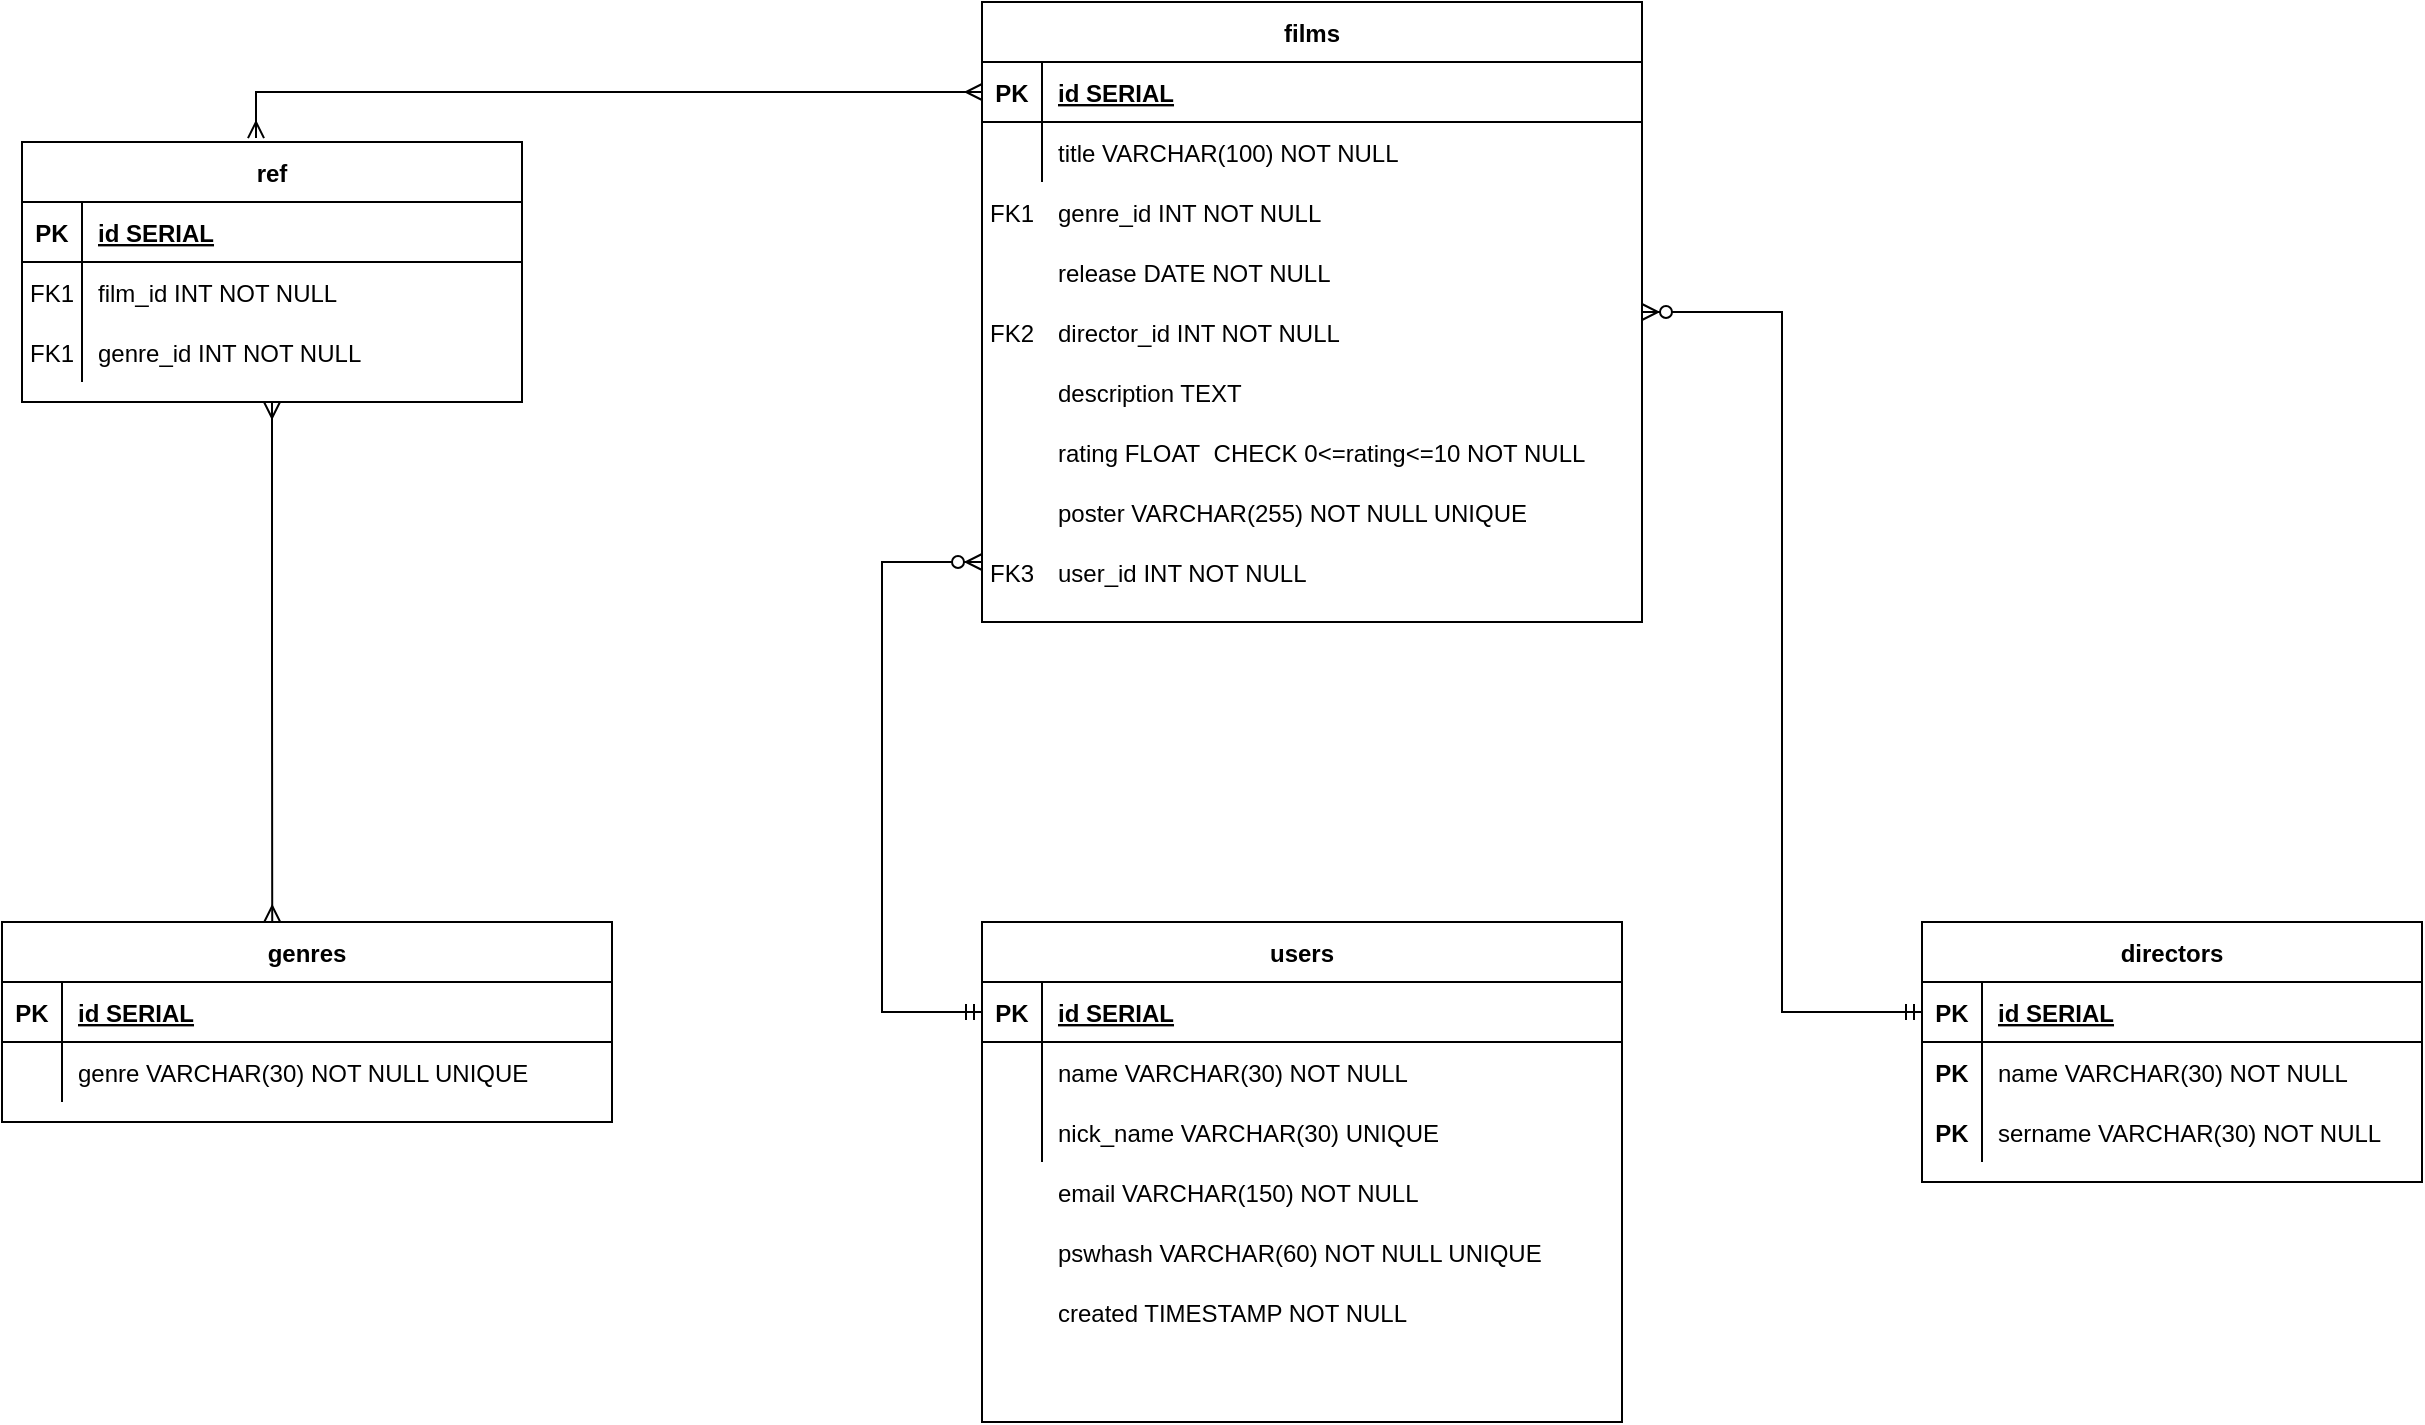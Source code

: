 <mxfile>
    <diagram id="R2lEEEUBdFMjLlhIrx00" name="Page-1">
        <mxGraphModel dx="989" dy="472" grid="1" gridSize="10" guides="1" tooltips="1" connect="1" arrows="1" fold="1" page="1" pageScale="1" pageWidth="850" pageHeight="1100" math="0" shadow="0" extFonts="Permanent Marker^https://fonts.googleapis.com/css?family=Permanent+Marker">
            <root>
                <mxCell id="0"/>
                <mxCell id="1" parent="0"/>
                <mxCell id="C-vyLk0tnHw3VtMMgP7b-13" value="directors" style="shape=table;startSize=30;container=1;collapsible=1;childLayout=tableLayout;fixedRows=1;rowLines=0;fontStyle=1;align=center;resizeLast=1;" parent="1" vertex="1">
                    <mxGeometry x="1180" y="500" width="250" height="130" as="geometry"/>
                </mxCell>
                <mxCell id="C-vyLk0tnHw3VtMMgP7b-14" value="" style="shape=partialRectangle;collapsible=0;dropTarget=0;pointerEvents=0;fillColor=none;points=[[0,0.5],[1,0.5]];portConstraint=eastwest;top=0;left=0;right=0;bottom=1;" parent="C-vyLk0tnHw3VtMMgP7b-13" vertex="1">
                    <mxGeometry y="30" width="250" height="30" as="geometry"/>
                </mxCell>
                <mxCell id="C-vyLk0tnHw3VtMMgP7b-15" value="PK" style="shape=partialRectangle;overflow=hidden;connectable=0;fillColor=none;top=0;left=0;bottom=0;right=0;fontStyle=1;" parent="C-vyLk0tnHw3VtMMgP7b-14" vertex="1">
                    <mxGeometry width="30" height="30" as="geometry"/>
                </mxCell>
                <mxCell id="C-vyLk0tnHw3VtMMgP7b-16" value="id SERIAL" style="shape=partialRectangle;overflow=hidden;connectable=0;fillColor=none;top=0;left=0;bottom=0;right=0;align=left;spacingLeft=6;fontStyle=5;" parent="C-vyLk0tnHw3VtMMgP7b-14" vertex="1">
                    <mxGeometry x="30" width="220" height="30" as="geometry"/>
                </mxCell>
                <mxCell id="C-vyLk0tnHw3VtMMgP7b-17" value="" style="shape=partialRectangle;collapsible=0;dropTarget=0;pointerEvents=0;fillColor=none;points=[[0,0.5],[1,0.5]];portConstraint=eastwest;top=0;left=0;right=0;bottom=0;" parent="C-vyLk0tnHw3VtMMgP7b-13" vertex="1">
                    <mxGeometry y="60" width="250" height="30" as="geometry"/>
                </mxCell>
                <mxCell id="C-vyLk0tnHw3VtMMgP7b-18" value="" style="shape=partialRectangle;overflow=hidden;connectable=0;fillColor=none;top=0;left=0;bottom=0;right=0;" parent="C-vyLk0tnHw3VtMMgP7b-17" vertex="1">
                    <mxGeometry width="30" height="30" as="geometry"/>
                </mxCell>
                <mxCell id="C-vyLk0tnHw3VtMMgP7b-19" value="name VARCHAR(30) NOT NULL" style="shape=partialRectangle;overflow=hidden;connectable=0;fillColor=none;top=0;left=0;bottom=0;right=0;align=left;spacingLeft=6;" parent="C-vyLk0tnHw3VtMMgP7b-17" vertex="1">
                    <mxGeometry x="30" width="220" height="30" as="geometry"/>
                </mxCell>
                <mxCell id="C-vyLk0tnHw3VtMMgP7b-20" value="" style="shape=partialRectangle;collapsible=0;dropTarget=0;pointerEvents=0;fillColor=none;points=[[0,0.5],[1,0.5]];portConstraint=eastwest;top=0;left=0;right=0;bottom=0;" parent="C-vyLk0tnHw3VtMMgP7b-13" vertex="1">
                    <mxGeometry y="90" width="250" height="30" as="geometry"/>
                </mxCell>
                <mxCell id="C-vyLk0tnHw3VtMMgP7b-21" value="" style="shape=partialRectangle;overflow=hidden;connectable=0;fillColor=none;top=0;left=0;bottom=0;right=0;" parent="C-vyLk0tnHw3VtMMgP7b-20" vertex="1">
                    <mxGeometry width="30" height="30" as="geometry"/>
                </mxCell>
                <mxCell id="C-vyLk0tnHw3VtMMgP7b-22" value="sername VARCHAR(30) NOT NULL" style="shape=partialRectangle;overflow=hidden;connectable=0;fillColor=none;top=0;left=0;bottom=0;right=0;align=left;spacingLeft=6;" parent="C-vyLk0tnHw3VtMMgP7b-20" vertex="1">
                    <mxGeometry x="30" width="220" height="30" as="geometry"/>
                </mxCell>
                <mxCell id="IVJuhEFMBrqNwDJGdRM6-16" value="" style="group" parent="1" vertex="1" connectable="0">
                    <mxGeometry x="710" y="40" width="330" height="350" as="geometry"/>
                </mxCell>
                <mxCell id="C-vyLk0tnHw3VtMMgP7b-23" value="films" style="shape=table;startSize=30;container=1;collapsible=1;childLayout=tableLayout;fixedRows=1;rowLines=0;fontStyle=1;align=center;resizeLast=1;" parent="IVJuhEFMBrqNwDJGdRM6-16" vertex="1">
                    <mxGeometry width="330" height="310" as="geometry"/>
                </mxCell>
                <mxCell id="C-vyLk0tnHw3VtMMgP7b-24" value="" style="shape=partialRectangle;collapsible=0;dropTarget=0;pointerEvents=0;fillColor=none;points=[[0,0.5],[1,0.5]];portConstraint=eastwest;top=0;left=0;right=0;bottom=1;" parent="C-vyLk0tnHw3VtMMgP7b-23" vertex="1">
                    <mxGeometry y="30" width="330" height="30" as="geometry"/>
                </mxCell>
                <mxCell id="C-vyLk0tnHw3VtMMgP7b-25" value="PK" style="shape=partialRectangle;overflow=hidden;connectable=0;fillColor=none;top=0;left=0;bottom=0;right=0;fontStyle=1;" parent="C-vyLk0tnHw3VtMMgP7b-24" vertex="1">
                    <mxGeometry width="30" height="30" as="geometry"/>
                </mxCell>
                <mxCell id="C-vyLk0tnHw3VtMMgP7b-26" value="id SERIAL" style="shape=partialRectangle;overflow=hidden;connectable=0;fillColor=none;top=0;left=0;bottom=0;right=0;align=left;spacingLeft=6;fontStyle=5;" parent="C-vyLk0tnHw3VtMMgP7b-24" vertex="1">
                    <mxGeometry x="30" width="300" height="30" as="geometry"/>
                </mxCell>
                <mxCell id="C-vyLk0tnHw3VtMMgP7b-27" value="" style="shape=partialRectangle;collapsible=0;dropTarget=0;pointerEvents=0;fillColor=none;points=[[0,0.5],[1,0.5]];portConstraint=eastwest;top=0;left=0;right=0;bottom=0;" parent="C-vyLk0tnHw3VtMMgP7b-23" vertex="1">
                    <mxGeometry y="60" width="330" height="30" as="geometry"/>
                </mxCell>
                <mxCell id="C-vyLk0tnHw3VtMMgP7b-28" value="" style="shape=partialRectangle;overflow=hidden;connectable=0;fillColor=none;top=0;left=0;bottom=0;right=0;" parent="C-vyLk0tnHw3VtMMgP7b-27" vertex="1">
                    <mxGeometry width="30" height="30" as="geometry"/>
                </mxCell>
                <mxCell id="C-vyLk0tnHw3VtMMgP7b-29" value="title VARCHAR(100) NOT NULL" style="shape=partialRectangle;overflow=hidden;connectable=0;fillColor=none;top=0;left=0;bottom=0;right=0;align=left;spacingLeft=6;" parent="C-vyLk0tnHw3VtMMgP7b-27" vertex="1">
                    <mxGeometry x="30" width="300" height="30" as="geometry"/>
                </mxCell>
                <mxCell id="IVJuhEFMBrqNwDJGdRM6-2" value="" style="shape=partialRectangle;collapsible=0;dropTarget=0;pointerEvents=0;fillColor=none;points=[[0,0.5],[1,0.5]];portConstraint=eastwest;top=0;left=0;right=0;bottom=0;" parent="IVJuhEFMBrqNwDJGdRM6-16" vertex="1">
                    <mxGeometry y="90" width="250" height="30" as="geometry"/>
                </mxCell>
                <mxCell id="IVJuhEFMBrqNwDJGdRM6-3" value="" style="shape=partialRectangle;overflow=hidden;connectable=0;fillColor=none;top=0;left=0;bottom=0;right=0;" parent="IVJuhEFMBrqNwDJGdRM6-2" vertex="1">
                    <mxGeometry width="30" height="30" as="geometry"/>
                </mxCell>
                <mxCell id="IVJuhEFMBrqNwDJGdRM6-4" value="genre_id INT NOT NULL" style="shape=partialRectangle;overflow=hidden;connectable=0;fillColor=none;top=0;left=0;bottom=0;right=0;align=left;spacingLeft=6;" parent="IVJuhEFMBrqNwDJGdRM6-2" vertex="1">
                    <mxGeometry x="30" width="220" height="30" as="geometry"/>
                </mxCell>
                <mxCell id="IVJuhEFMBrqNwDJGdRM6-5" value="" style="shape=partialRectangle;collapsible=0;dropTarget=0;pointerEvents=0;fillColor=none;points=[[0,0.5],[1,0.5]];portConstraint=eastwest;top=0;left=0;right=0;bottom=0;" parent="IVJuhEFMBrqNwDJGdRM6-16" vertex="1">
                    <mxGeometry y="120" width="250" height="30" as="geometry"/>
                </mxCell>
                <mxCell id="IVJuhEFMBrqNwDJGdRM6-6" value="" style="shape=partialRectangle;overflow=hidden;connectable=0;fillColor=none;top=0;left=0;bottom=0;right=0;" parent="IVJuhEFMBrqNwDJGdRM6-5" vertex="1">
                    <mxGeometry width="30" height="30" as="geometry"/>
                </mxCell>
                <mxCell id="IVJuhEFMBrqNwDJGdRM6-8" value="" style="shape=partialRectangle;collapsible=0;dropTarget=0;pointerEvents=0;fillColor=none;points=[[0,0.5],[1,0.5]];portConstraint=eastwest;top=0;left=0;right=0;bottom=0;" parent="IVJuhEFMBrqNwDJGdRM6-16" vertex="1">
                    <mxGeometry y="150" width="250" height="30" as="geometry"/>
                </mxCell>
                <mxCell id="IVJuhEFMBrqNwDJGdRM6-9" value="" style="shape=partialRectangle;overflow=hidden;connectable=0;fillColor=none;top=0;left=0;bottom=0;right=0;" parent="IVJuhEFMBrqNwDJGdRM6-8" vertex="1">
                    <mxGeometry width="30" height="30" as="geometry"/>
                </mxCell>
                <mxCell id="IVJuhEFMBrqNwDJGdRM6-11" value="" style="shape=partialRectangle;collapsible=0;dropTarget=0;pointerEvents=0;fillColor=none;points=[[0,0.5],[1,0.5]];portConstraint=eastwest;top=0;left=0;right=0;bottom=0;" parent="IVJuhEFMBrqNwDJGdRM6-16" vertex="1">
                    <mxGeometry y="180" width="250" height="30" as="geometry"/>
                </mxCell>
                <mxCell id="IVJuhEFMBrqNwDJGdRM6-12" value="" style="shape=partialRectangle;overflow=hidden;connectable=0;fillColor=none;top=0;left=0;bottom=0;right=0;" parent="IVJuhEFMBrqNwDJGdRM6-11" vertex="1">
                    <mxGeometry width="30" height="30" as="geometry"/>
                </mxCell>
                <mxCell id="IVJuhEFMBrqNwDJGdRM6-17" value="" style="shape=partialRectangle;collapsible=0;dropTarget=0;pointerEvents=0;fillColor=none;points=[[0,0.5],[1,0.5]];portConstraint=eastwest;top=0;left=0;right=0;bottom=0;" parent="IVJuhEFMBrqNwDJGdRM6-16" vertex="1">
                    <mxGeometry y="120" width="250" height="30" as="geometry"/>
                </mxCell>
                <mxCell id="IVJuhEFMBrqNwDJGdRM6-18" value="" style="shape=partialRectangle;overflow=hidden;connectable=0;fillColor=none;top=0;left=0;bottom=0;right=0;" parent="IVJuhEFMBrqNwDJGdRM6-17" vertex="1">
                    <mxGeometry width="30" height="30" as="geometry"/>
                </mxCell>
                <mxCell id="IVJuhEFMBrqNwDJGdRM6-19" value="release DATE NOT NULL" style="shape=partialRectangle;overflow=hidden;connectable=0;fillColor=none;top=0;left=0;bottom=0;right=0;align=left;spacingLeft=6;" parent="IVJuhEFMBrqNwDJGdRM6-17" vertex="1">
                    <mxGeometry x="30" width="220" height="30" as="geometry"/>
                </mxCell>
                <mxCell id="IVJuhEFMBrqNwDJGdRM6-7" value="director_id INT NOT NULL" style="shape=partialRectangle;overflow=hidden;connectable=0;fillColor=none;top=0;left=0;bottom=0;right=0;align=left;spacingLeft=6;" parent="IVJuhEFMBrqNwDJGdRM6-16" vertex="1">
                    <mxGeometry x="30" y="150" width="220" height="30" as="geometry"/>
                </mxCell>
                <mxCell id="IVJuhEFMBrqNwDJGdRM6-10" value="description TEXT" style="shape=partialRectangle;overflow=hidden;connectable=0;fillColor=none;top=0;left=0;bottom=0;right=0;align=left;spacingLeft=6;" parent="IVJuhEFMBrqNwDJGdRM6-16" vertex="1">
                    <mxGeometry x="30" y="180" width="220" height="30" as="geometry"/>
                </mxCell>
                <mxCell id="IVJuhEFMBrqNwDJGdRM6-13" value="rating FLOAT  CHECK 0&lt;=rating&lt;=10 NOT NULL" style="shape=partialRectangle;overflow=hidden;connectable=0;fillColor=none;top=0;left=0;bottom=0;right=0;align=left;spacingLeft=6;" parent="IVJuhEFMBrqNwDJGdRM6-16" vertex="1">
                    <mxGeometry x="30" y="210" width="280" height="30" as="geometry"/>
                </mxCell>
                <mxCell id="IVJuhEFMBrqNwDJGdRM6-14" value="poster VARCHAR(255) NOT NULL UNIQUE" style="shape=partialRectangle;overflow=hidden;connectable=0;fillColor=none;top=0;left=0;bottom=0;right=0;align=left;spacingLeft=6;" parent="IVJuhEFMBrqNwDJGdRM6-16" vertex="1">
                    <mxGeometry x="30" y="240" width="250" height="30" as="geometry"/>
                </mxCell>
                <mxCell id="IVJuhEFMBrqNwDJGdRM6-15" value="user_id INT NOT NULL" style="shape=partialRectangle;overflow=hidden;connectable=0;fillColor=none;top=0;left=0;bottom=0;right=0;align=left;spacingLeft=6;" parent="IVJuhEFMBrqNwDJGdRM6-16" vertex="1">
                    <mxGeometry x="30" y="270" width="220" height="30" as="geometry"/>
                </mxCell>
                <mxCell id="IVJuhEFMBrqNwDJGdRM6-20" value="FK3" style="shape=partialRectangle;overflow=hidden;connectable=0;fillColor=none;top=0;left=0;bottom=0;right=0;" parent="IVJuhEFMBrqNwDJGdRM6-16" vertex="1">
                    <mxGeometry y="270" width="30" height="30" as="geometry"/>
                </mxCell>
                <mxCell id="IVJuhEFMBrqNwDJGdRM6-22" value="FK2" style="shape=partialRectangle;overflow=hidden;connectable=0;fillColor=none;top=0;left=0;bottom=0;right=0;" parent="IVJuhEFMBrqNwDJGdRM6-16" vertex="1">
                    <mxGeometry y="150" width="30" height="30" as="geometry"/>
                </mxCell>
                <mxCell id="IVJuhEFMBrqNwDJGdRM6-25" value="FK1" style="shape=partialRectangle;overflow=hidden;connectable=0;fillColor=none;top=0;left=0;bottom=0;right=0;" parent="IVJuhEFMBrqNwDJGdRM6-16" vertex="1">
                    <mxGeometry y="90" width="30" height="30" as="geometry"/>
                </mxCell>
                <mxCell id="IVJuhEFMBrqNwDJGdRM6-26" value="genres" style="shape=table;startSize=30;container=1;collapsible=1;childLayout=tableLayout;fixedRows=1;rowLines=0;fontStyle=1;align=center;resizeLast=1;" parent="1" vertex="1">
                    <mxGeometry x="220" y="500" width="305" height="100" as="geometry"/>
                </mxCell>
                <mxCell id="IVJuhEFMBrqNwDJGdRM6-27" value="" style="shape=partialRectangle;collapsible=0;dropTarget=0;pointerEvents=0;fillColor=none;points=[[0,0.5],[1,0.5]];portConstraint=eastwest;top=0;left=0;right=0;bottom=1;" parent="IVJuhEFMBrqNwDJGdRM6-26" vertex="1">
                    <mxGeometry y="30" width="305" height="30" as="geometry"/>
                </mxCell>
                <mxCell id="IVJuhEFMBrqNwDJGdRM6-28" value="PK" style="shape=partialRectangle;overflow=hidden;connectable=0;fillColor=none;top=0;left=0;bottom=0;right=0;fontStyle=1;" parent="IVJuhEFMBrqNwDJGdRM6-27" vertex="1">
                    <mxGeometry width="30" height="30" as="geometry"/>
                </mxCell>
                <mxCell id="IVJuhEFMBrqNwDJGdRM6-29" value="id SERIAL" style="shape=partialRectangle;overflow=hidden;connectable=0;fillColor=none;top=0;left=0;bottom=0;right=0;align=left;spacingLeft=6;fontStyle=5;" parent="IVJuhEFMBrqNwDJGdRM6-27" vertex="1">
                    <mxGeometry x="30" width="275" height="30" as="geometry"/>
                </mxCell>
                <mxCell id="IVJuhEFMBrqNwDJGdRM6-30" value="" style="shape=partialRectangle;collapsible=0;dropTarget=0;pointerEvents=0;fillColor=none;points=[[0,0.5],[1,0.5]];portConstraint=eastwest;top=0;left=0;right=0;bottom=0;" parent="IVJuhEFMBrqNwDJGdRM6-26" vertex="1">
                    <mxGeometry y="60" width="305" height="30" as="geometry"/>
                </mxCell>
                <mxCell id="IVJuhEFMBrqNwDJGdRM6-31" value="" style="shape=partialRectangle;overflow=hidden;connectable=0;fillColor=none;top=0;left=0;bottom=0;right=0;" parent="IVJuhEFMBrqNwDJGdRM6-30" vertex="1">
                    <mxGeometry width="30" height="30" as="geometry"/>
                </mxCell>
                <mxCell id="IVJuhEFMBrqNwDJGdRM6-32" value="genre VARCHAR(30) NOT NULL UNIQUE" style="shape=partialRectangle;overflow=hidden;connectable=0;fillColor=none;top=0;left=0;bottom=0;right=0;align=left;spacingLeft=6;" parent="IVJuhEFMBrqNwDJGdRM6-30" vertex="1">
                    <mxGeometry x="30" width="275" height="30" as="geometry"/>
                </mxCell>
                <mxCell id="IVJuhEFMBrqNwDJGdRM6-36" value="" style="group" parent="1" vertex="1" connectable="0">
                    <mxGeometry x="710" y="500" width="320" height="250" as="geometry"/>
                </mxCell>
                <mxCell id="C-vyLk0tnHw3VtMMgP7b-2" value="users" style="shape=table;startSize=30;container=1;collapsible=1;childLayout=tableLayout;fixedRows=1;rowLines=0;fontStyle=1;align=center;resizeLast=1;" parent="IVJuhEFMBrqNwDJGdRM6-36" vertex="1">
                    <mxGeometry width="320" height="250" as="geometry"/>
                </mxCell>
                <mxCell id="C-vyLk0tnHw3VtMMgP7b-3" value="" style="shape=partialRectangle;collapsible=0;dropTarget=0;pointerEvents=0;fillColor=none;points=[[0,0.5],[1,0.5]];portConstraint=eastwest;top=0;left=0;right=0;bottom=1;" parent="C-vyLk0tnHw3VtMMgP7b-2" vertex="1">
                    <mxGeometry y="30" width="320" height="30" as="geometry"/>
                </mxCell>
                <mxCell id="C-vyLk0tnHw3VtMMgP7b-4" value="PK" style="shape=partialRectangle;overflow=hidden;connectable=0;fillColor=none;top=0;left=0;bottom=0;right=0;fontStyle=1;" parent="C-vyLk0tnHw3VtMMgP7b-3" vertex="1">
                    <mxGeometry width="30" height="30" as="geometry"/>
                </mxCell>
                <mxCell id="C-vyLk0tnHw3VtMMgP7b-5" value="id SERIAL" style="shape=partialRectangle;overflow=hidden;connectable=0;fillColor=none;top=0;left=0;bottom=0;right=0;align=left;spacingLeft=6;fontStyle=5;" parent="C-vyLk0tnHw3VtMMgP7b-3" vertex="1">
                    <mxGeometry x="30" width="290" height="30" as="geometry"/>
                </mxCell>
                <mxCell id="C-vyLk0tnHw3VtMMgP7b-6" value="" style="shape=partialRectangle;collapsible=0;dropTarget=0;pointerEvents=0;fillColor=none;points=[[0,0.5],[1,0.5]];portConstraint=eastwest;top=0;left=0;right=0;bottom=0;" parent="C-vyLk0tnHw3VtMMgP7b-2" vertex="1">
                    <mxGeometry y="60" width="320" height="30" as="geometry"/>
                </mxCell>
                <mxCell id="C-vyLk0tnHw3VtMMgP7b-7" value="" style="shape=partialRectangle;overflow=hidden;connectable=0;fillColor=none;top=0;left=0;bottom=0;right=0;" parent="C-vyLk0tnHw3VtMMgP7b-6" vertex="1">
                    <mxGeometry width="30" height="30" as="geometry"/>
                </mxCell>
                <mxCell id="C-vyLk0tnHw3VtMMgP7b-8" value="name VARCHAR(30) NOT NULL" style="shape=partialRectangle;overflow=hidden;connectable=0;fillColor=none;top=0;left=0;bottom=0;right=0;align=left;spacingLeft=6;" parent="C-vyLk0tnHw3VtMMgP7b-6" vertex="1">
                    <mxGeometry x="30" width="290" height="30" as="geometry"/>
                </mxCell>
                <mxCell id="C-vyLk0tnHw3VtMMgP7b-9" value="" style="shape=partialRectangle;collapsible=0;dropTarget=0;pointerEvents=0;fillColor=none;points=[[0,0.5],[1,0.5]];portConstraint=eastwest;top=0;left=0;right=0;bottom=0;" parent="C-vyLk0tnHw3VtMMgP7b-2" vertex="1">
                    <mxGeometry y="90" width="320" height="30" as="geometry"/>
                </mxCell>
                <mxCell id="C-vyLk0tnHw3VtMMgP7b-10" value="" style="shape=partialRectangle;overflow=hidden;connectable=0;fillColor=none;top=0;left=0;bottom=0;right=0;" parent="C-vyLk0tnHw3VtMMgP7b-9" vertex="1">
                    <mxGeometry width="30" height="30" as="geometry"/>
                </mxCell>
                <mxCell id="C-vyLk0tnHw3VtMMgP7b-11" value="nick_name VARCHAR(30) UNIQUE" style="shape=partialRectangle;overflow=hidden;connectable=0;fillColor=none;top=0;left=0;bottom=0;right=0;align=left;spacingLeft=6;" parent="C-vyLk0tnHw3VtMMgP7b-9" vertex="1">
                    <mxGeometry x="30" width="290" height="30" as="geometry"/>
                </mxCell>
                <mxCell id="IVJuhEFMBrqNwDJGdRM6-21" value="email VARCHAR(150) NOT NULL " style="shape=partialRectangle;overflow=hidden;connectable=0;fillColor=none;top=0;left=0;bottom=0;right=0;align=left;spacingLeft=6;" parent="IVJuhEFMBrqNwDJGdRM6-36" vertex="1">
                    <mxGeometry x="30" y="120" width="290" height="30" as="geometry"/>
                </mxCell>
                <mxCell id="IVJuhEFMBrqNwDJGdRM6-23" value="pswhash VARCHAR(60) NOT NULL UNIQUE " style="shape=partialRectangle;overflow=hidden;connectable=0;fillColor=none;top=0;left=0;bottom=0;right=0;align=left;spacingLeft=6;" parent="IVJuhEFMBrqNwDJGdRM6-36" vertex="1">
                    <mxGeometry x="30" y="150" width="290" height="30" as="geometry"/>
                </mxCell>
                <mxCell id="IVJuhEFMBrqNwDJGdRM6-24" value="created TIMESTAMP NOT NULL " style="shape=partialRectangle;overflow=hidden;connectable=0;fillColor=none;top=0;left=0;bottom=0;right=0;align=left;spacingLeft=6;" parent="IVJuhEFMBrqNwDJGdRM6-36" vertex="1">
                    <mxGeometry x="30" y="180" width="290" height="30" as="geometry"/>
                </mxCell>
                <mxCell id="IVJuhEFMBrqNwDJGdRM6-41" style="edgeStyle=orthogonalEdgeStyle;rounded=0;orthogonalLoop=1;jettySize=auto;html=1;exitX=0;exitY=0.5;exitDx=0;exitDy=0;startArrow=ERmandOne;startFill=0;endArrow=ERzeroToMany;endFill=1;" parent="1" source="C-vyLk0tnHw3VtMMgP7b-3" edge="1">
                    <mxGeometry relative="1" as="geometry">
                        <mxPoint x="710" y="320" as="targetPoint"/>
                        <Array as="points">
                            <mxPoint x="660" y="545"/>
                            <mxPoint x="660" y="320"/>
                        </Array>
                    </mxGeometry>
                </mxCell>
                <mxCell id="IVJuhEFMBrqNwDJGdRM6-42" style="edgeStyle=orthogonalEdgeStyle;rounded=0;orthogonalLoop=1;jettySize=auto;html=1;exitX=0;exitY=0.5;exitDx=0;exitDy=0;entryX=1;entryY=0.5;entryDx=0;entryDy=0;startArrow=ERmandOne;startFill=0;endArrow=ERzeroToMany;endFill=1;" parent="1" source="C-vyLk0tnHw3VtMMgP7b-14" target="C-vyLk0tnHw3VtMMgP7b-23" edge="1">
                    <mxGeometry relative="1" as="geometry"/>
                </mxCell>
                <mxCell id="yKDyaMrzWvOxi-ykW9ZY-2" value="PK" style="shape=partialRectangle;overflow=hidden;connectable=0;fillColor=none;top=0;left=0;bottom=0;right=0;fontStyle=1;" parent="1" vertex="1">
                    <mxGeometry x="1180" y="560" width="30" height="30" as="geometry"/>
                </mxCell>
                <mxCell id="yKDyaMrzWvOxi-ykW9ZY-3" value="PK" style="shape=partialRectangle;overflow=hidden;connectable=0;fillColor=none;top=0;left=0;bottom=0;right=0;fontStyle=1;" parent="1" vertex="1">
                    <mxGeometry x="1180" y="590" width="30" height="30" as="geometry"/>
                </mxCell>
                <mxCell id="lGJK_Q13CaTx0Eage5aj-14" style="edgeStyle=orthogonalEdgeStyle;rounded=0;orthogonalLoop=1;jettySize=auto;html=1;entryX=0.443;entryY=0;entryDx=0;entryDy=0;entryPerimeter=0;startArrow=ERmany;startFill=0;endArrow=ERmany;endFill=0;" edge="1" parent="1" source="lGJK_Q13CaTx0Eage5aj-1" target="IVJuhEFMBrqNwDJGdRM6-26">
                    <mxGeometry relative="1" as="geometry"/>
                </mxCell>
                <mxCell id="lGJK_Q13CaTx0Eage5aj-1" value="ref" style="shape=table;startSize=30;container=1;collapsible=1;childLayout=tableLayout;fixedRows=1;rowLines=0;fontStyle=1;align=center;resizeLast=1;" vertex="1" parent="1">
                    <mxGeometry x="230" y="110" width="250" height="130" as="geometry"/>
                </mxCell>
                <mxCell id="lGJK_Q13CaTx0Eage5aj-2" value="" style="shape=partialRectangle;collapsible=0;dropTarget=0;pointerEvents=0;fillColor=none;points=[[0,0.5],[1,0.5]];portConstraint=eastwest;top=0;left=0;right=0;bottom=1;" vertex="1" parent="lGJK_Q13CaTx0Eage5aj-1">
                    <mxGeometry y="30" width="250" height="30" as="geometry"/>
                </mxCell>
                <mxCell id="lGJK_Q13CaTx0Eage5aj-3" value="PK" style="shape=partialRectangle;overflow=hidden;connectable=0;fillColor=none;top=0;left=0;bottom=0;right=0;fontStyle=1;" vertex="1" parent="lGJK_Q13CaTx0Eage5aj-2">
                    <mxGeometry width="30" height="30" as="geometry"/>
                </mxCell>
                <mxCell id="lGJK_Q13CaTx0Eage5aj-4" value="id SERIAL" style="shape=partialRectangle;overflow=hidden;connectable=0;fillColor=none;top=0;left=0;bottom=0;right=0;align=left;spacingLeft=6;fontStyle=5;" vertex="1" parent="lGJK_Q13CaTx0Eage5aj-2">
                    <mxGeometry x="30" width="220" height="30" as="geometry"/>
                </mxCell>
                <mxCell id="lGJK_Q13CaTx0Eage5aj-5" value="" style="shape=partialRectangle;collapsible=0;dropTarget=0;pointerEvents=0;fillColor=none;points=[[0,0.5],[1,0.5]];portConstraint=eastwest;top=0;left=0;right=0;bottom=0;" vertex="1" parent="lGJK_Q13CaTx0Eage5aj-1">
                    <mxGeometry y="60" width="250" height="30" as="geometry"/>
                </mxCell>
                <mxCell id="lGJK_Q13CaTx0Eage5aj-6" value="" style="shape=partialRectangle;overflow=hidden;connectable=0;fillColor=none;top=0;left=0;bottom=0;right=0;" vertex="1" parent="lGJK_Q13CaTx0Eage5aj-5">
                    <mxGeometry width="30" height="30" as="geometry"/>
                </mxCell>
                <mxCell id="lGJK_Q13CaTx0Eage5aj-7" value="film_id INT NOT NULL" style="shape=partialRectangle;overflow=hidden;connectable=0;fillColor=none;top=0;left=0;bottom=0;right=0;align=left;spacingLeft=6;" vertex="1" parent="lGJK_Q13CaTx0Eage5aj-5">
                    <mxGeometry x="30" width="220" height="30" as="geometry"/>
                </mxCell>
                <mxCell id="lGJK_Q13CaTx0Eage5aj-8" value="" style="shape=partialRectangle;collapsible=0;dropTarget=0;pointerEvents=0;fillColor=none;points=[[0,0.5],[1,0.5]];portConstraint=eastwest;top=0;left=0;right=0;bottom=0;" vertex="1" parent="lGJK_Q13CaTx0Eage5aj-1">
                    <mxGeometry y="90" width="250" height="30" as="geometry"/>
                </mxCell>
                <mxCell id="lGJK_Q13CaTx0Eage5aj-9" value="" style="shape=partialRectangle;overflow=hidden;connectable=0;fillColor=none;top=0;left=0;bottom=0;right=0;" vertex="1" parent="lGJK_Q13CaTx0Eage5aj-8">
                    <mxGeometry width="30" height="30" as="geometry"/>
                </mxCell>
                <mxCell id="lGJK_Q13CaTx0Eage5aj-10" value="genre_id INT NOT NULL" style="shape=partialRectangle;overflow=hidden;connectable=0;fillColor=none;top=0;left=0;bottom=0;right=0;align=left;spacingLeft=6;" vertex="1" parent="lGJK_Q13CaTx0Eage5aj-8">
                    <mxGeometry x="30" width="220" height="30" as="geometry"/>
                </mxCell>
                <mxCell id="lGJK_Q13CaTx0Eage5aj-11" value="FK1" style="shape=partialRectangle;overflow=hidden;connectable=0;fillColor=none;top=0;left=0;bottom=0;right=0;" vertex="1" parent="1">
                    <mxGeometry x="230" y="170" width="30" height="30" as="geometry"/>
                </mxCell>
                <mxCell id="lGJK_Q13CaTx0Eage5aj-12" value="FK1" style="shape=partialRectangle;overflow=hidden;connectable=0;fillColor=none;top=0;left=0;bottom=0;right=0;" vertex="1" parent="1">
                    <mxGeometry x="230" y="200" width="30" height="30" as="geometry"/>
                </mxCell>
                <mxCell id="lGJK_Q13CaTx0Eage5aj-13" style="edgeStyle=orthogonalEdgeStyle;rounded=0;orthogonalLoop=1;jettySize=auto;html=1;exitX=0;exitY=0.5;exitDx=0;exitDy=0;entryX=0.468;entryY=-0.015;entryDx=0;entryDy=0;entryPerimeter=0;startArrow=ERmany;startFill=0;endArrow=ERmany;endFill=0;" edge="1" parent="1" source="C-vyLk0tnHw3VtMMgP7b-24" target="lGJK_Q13CaTx0Eage5aj-1">
                    <mxGeometry relative="1" as="geometry"/>
                </mxCell>
            </root>
        </mxGraphModel>
    </diagram>
</mxfile>